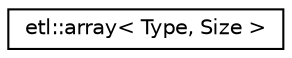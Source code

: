 digraph "Graphical Class Hierarchy"
{
  edge [fontname="Helvetica",fontsize="10",labelfontname="Helvetica",labelfontsize="10"];
  node [fontname="Helvetica",fontsize="10",shape=record];
  rankdir="LR";
  Node0 [label="etl::array\< Type, Size \>",height=0.2,width=0.4,color="black", fillcolor="white", style="filled",URL="$classetl_1_1array.html",tooltip="array class with fixed size capacity. "];
}
